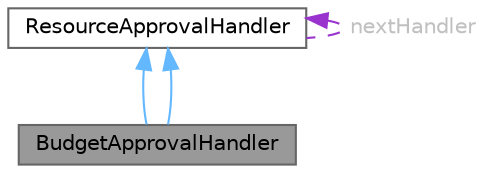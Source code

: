 digraph "BudgetApprovalHandler"
{
 // LATEX_PDF_SIZE
  bgcolor="transparent";
  edge [fontname=Helvetica,fontsize=10,labelfontname=Helvetica,labelfontsize=10];
  node [fontname=Helvetica,fontsize=10,shape=box,height=0.2,width=0.4];
  Node1 [id="Node000001",label="BudgetApprovalHandler",height=0.2,width=0.4,color="gray40", fillcolor="grey60", style="filled", fontcolor="black",tooltip="Handles budget approval requests."];
  Node2 -> Node1 [id="edge4_Node000001_Node000002",dir="back",color="steelblue1",style="solid",tooltip=" "];
  Node2 [id="Node000002",label="ResourceApprovalHandler",height=0.2,width=0.4,color="gray40", fillcolor="white", style="filled",URL="$classResourceApprovalHandler.html",tooltip="Base class for handling resource approval requests."];
  Node2 -> Node2 [id="edge5_Node000002_Node000002",dir="back",color="darkorchid3",style="dashed",tooltip=" ",label=" nextHandler",fontcolor="grey" ];
  Node2 -> Node1 [id="edge6_Node000001_Node000002",dir="back",color="steelblue1",style="solid",tooltip=" "];
}
